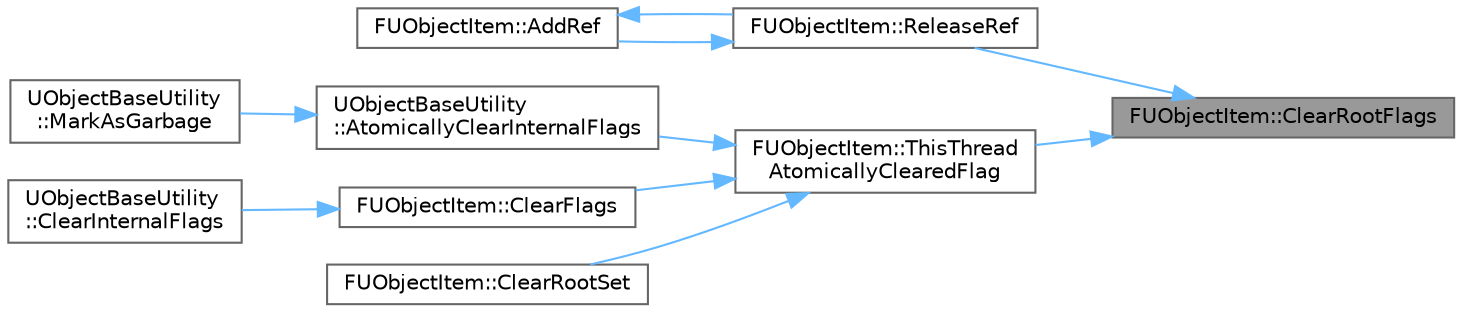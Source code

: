 digraph "FUObjectItem::ClearRootFlags"
{
 // INTERACTIVE_SVG=YES
 // LATEX_PDF_SIZE
  bgcolor="transparent";
  edge [fontname=Helvetica,fontsize=10,labelfontname=Helvetica,labelfontsize=10];
  node [fontname=Helvetica,fontsize=10,shape=box,height=0.2,width=0.4];
  rankdir="RL";
  Node1 [id="Node000001",label="FUObjectItem::ClearRootFlags",height=0.2,width=0.4,color="gray40", fillcolor="grey60", style="filled", fontcolor="black",tooltip=" "];
  Node1 -> Node2 [id="edge1_Node000001_Node000002",dir="back",color="steelblue1",style="solid",tooltip=" "];
  Node2 [id="Node000002",label="FUObjectItem::ReleaseRef",height=0.2,width=0.4,color="grey40", fillcolor="white", style="filled",URL="$dc/d55/structFUObjectItem.html#a6cca890b601283525da5ea13b91bf4ec",tooltip=" "];
  Node2 -> Node3 [id="edge2_Node000002_Node000003",dir="back",color="steelblue1",style="solid",tooltip=" "];
  Node3 [id="Node000003",label="FUObjectItem::AddRef",height=0.2,width=0.4,color="grey40", fillcolor="white", style="filled",URL="$dc/d55/structFUObjectItem.html#a172e48377355faeeb9d03bfc7dc3d03d",tooltip=" "];
  Node3 -> Node2 [id="edge3_Node000003_Node000002",dir="back",color="steelblue1",style="solid",tooltip=" "];
  Node1 -> Node4 [id="edge4_Node000001_Node000004",dir="back",color="steelblue1",style="solid",tooltip=" "];
  Node4 [id="Node000004",label="FUObjectItem::ThisThread\lAtomicallyClearedFlag",height=0.2,width=0.4,color="grey40", fillcolor="white", style="filled",URL="$dc/d55/structFUObjectItem.html#a23ec46e38c6b080519409dde8c972563",tooltip="Uses atomics to clear the specified flag(s)."];
  Node4 -> Node5 [id="edge5_Node000004_Node000005",dir="back",color="steelblue1",style="solid",tooltip=" "];
  Node5 [id="Node000005",label="UObjectBaseUtility\l::AtomicallyClearInternalFlags",height=0.2,width=0.4,color="grey40", fillcolor="white", style="filled",URL="$d6/d7b/classUObjectBaseUtility.html#a7c2b1d3d1b77d95070e458a58df64491",tooltip="Atomically clears passed in internal flags."];
  Node5 -> Node6 [id="edge6_Node000005_Node000006",dir="back",color="steelblue1",style="solid",tooltip=" "];
  Node6 [id="Node000006",label="UObjectBaseUtility\l::MarkAsGarbage",height=0.2,width=0.4,color="grey40", fillcolor="white", style="filled",URL="$d6/d7b/classUObjectBaseUtility.html#a26f42e288cf052295b8690adbd146af4",tooltip="Marks this object as Garbage."];
  Node4 -> Node7 [id="edge7_Node000004_Node000007",dir="back",color="steelblue1",style="solid",tooltip=" "];
  Node7 [id="Node000007",label="FUObjectItem::ClearFlags",height=0.2,width=0.4,color="grey40", fillcolor="white", style="filled",URL="$dc/d55/structFUObjectItem.html#aa009e697733ea9fa9f1b3c61407cf1c1",tooltip=" "];
  Node7 -> Node8 [id="edge8_Node000007_Node000008",dir="back",color="steelblue1",style="solid",tooltip=" "];
  Node8 [id="Node000008",label="UObjectBaseUtility\l::ClearInternalFlags",height=0.2,width=0.4,color="grey40", fillcolor="white", style="filled",URL="$d6/d7b/classUObjectBaseUtility.html#ac43ab0f4e31ae35f176fa9a3e19e1c07",tooltip="Clears passed in internal flags."];
  Node4 -> Node9 [id="edge9_Node000004_Node000009",dir="back",color="steelblue1",style="solid",tooltip=" "];
  Node9 [id="Node000009",label="FUObjectItem::ClearRootSet",height=0.2,width=0.4,color="grey40", fillcolor="white", style="filled",URL="$dc/d55/structFUObjectItem.html#ac29550959e76ce479d3947ee22452eea",tooltip=" "];
}
